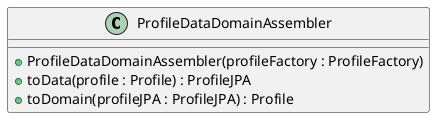 @startuml
'Attribute syntax: <visibility> <name> : <type> <multiplicity> = <default>
'Method syntax: <visibility> <name (parameter-list)> : <return-type> - For simplicity the type of the parameter-list is not specified

class ProfileDataDomainAssembler {
    '- profileFactory : ProfileFactory {readOnly}

    + ProfileDataDomainAssembler(profileFactory : ProfileFactory)
    + toData(profile : Profile) : ProfileJPA
    + toDomain(profileJPA : ProfileJPA) : Profile
}

@enduml